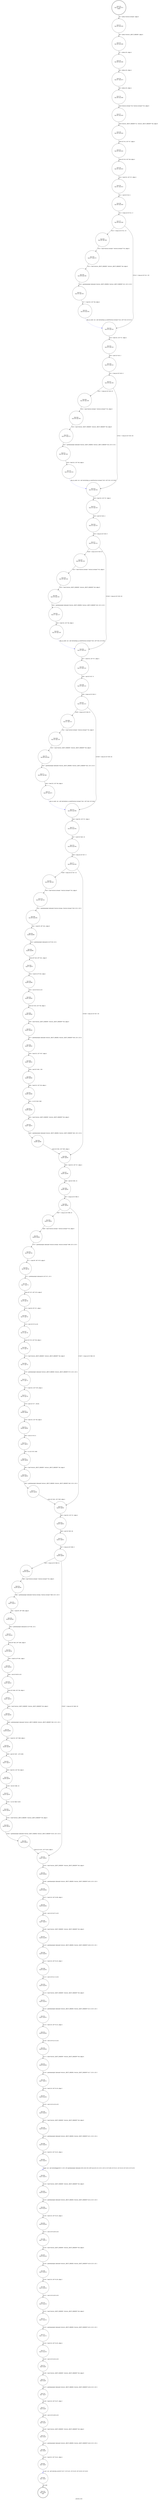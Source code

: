 digraph process_rect {
label="process_rect"
41218 [label="N41218\n(rp:0, ep:0)\nexit", shape="doublecircle"]
41219 [label="N41219\n(rp:151, ep:151)\nentry", shape="doublecircle"]
41219 -> 41221 [label="%5 = alloca %struct.stream*, align 8"]
41221 [label="N41221\n(rp:150, ep:150)", shape="circle"]
41221 -> 41222 [label="%6 = alloca %struct._RECT_ORDER*, align 8"]
41222 [label="N41222\n(rp:149, ep:149)", shape="circle"]
41222 -> 41223 [label="%7 = alloca i32, align 4"]
41223 [label="N41223\n(rp:148, ep:148)", shape="circle"]
41223 -> 41224 [label="%8 = alloca i32, align 4"]
41224 [label="N41224\n(rp:147, ep:147)", shape="circle"]
41224 -> 41225 [label="%9 = alloca i32, align 4"]
41225 [label="N41225\n(rp:146, ep:146)", shape="circle"]
41225 -> 41227 [label="store %struct.stream* %0, %struct.stream** %5, align 8"]
41227 [label="N41227\n(rp:145, ep:145)", shape="circle"]
41227 -> 41229 [label="store %struct._RECT_ORDER* %1, %struct._RECT_ORDER** %6, align 8"]
41229 [label="N41229\n(rp:144, ep:144)", shape="circle"]
41229 -> 41231 [label="store i32 %2, i32* %7, align 4"]
41231 [label="N41231\n(rp:143, ep:143)", shape="circle"]
41231 -> 41234 [label="store i32 %3, i32* %8, align 4"]
41234 [label="N41234\n(rp:142, ep:142)", shape="circle"]
41234 -> 41235 [label="%10 = load i32, i32* %7, align 4"]
41235 [label="N41235\n(rp:141, ep:141)", shape="circle"]
41235 -> 41236 [label="%11 = and i32 %10, 1"]
41236 [label="N41236\n(rp:140, ep:140)", shape="circle"]
41236 -> 41237 [label="%12 = icmp ne i32 %11, 0"]
41237 [label="N41237\n(rp:139, ep:139)", shape="circle"]
41237 -> 41383 [label="[%12 = icmp ne i32 %11, 0]"]
41237 -> 41244 [label="[!(%12 = icmp ne i32 %11, 0)]"]
41239 [label="N41239\n(rp:137, ep:137)", shape="circle"]
41239 -> 41240 [label="%15 = load %struct._RECT_ORDER*, %struct._RECT_ORDER** %6, align 8"]
41240 [label="N41240\n(rp:136, ep:136)", shape="circle"]
41240 -> 41241 [label="%16 = getelementptr inbounds %struct._RECT_ORDER, %struct._RECT_ORDER* %15, i32 0, i32 0"]
41241 [label="N41241\n(rp:135, ep:135)", shape="circle"]
41241 -> 41242 [label="%17 = load i32, i32* %8, align 4"]
41242 [label="N41242\n(rp:134, ep:134)", shape="circle"]
41242 -> 41244 [label="rdp_in_coord --@-- call void @rdp_in_coord(%struct.stream* %14, i16* %16, i32 %17)", style="dashed", color="blue"]
41244 [label="N41244\n(rp:133, ep:133)", shape="circle"]
41244 -> 41245 [label="%19 = load i32, i32* %7, align 4"]
41245 [label="N41245\n(rp:132, ep:132)", shape="circle"]
41245 -> 41246 [label="%20 = and i32 %19, 2"]
41246 [label="N41246\n(rp:131, ep:131)", shape="circle"]
41246 -> 41247 [label="%21 = icmp ne i32 %20, 0"]
41247 [label="N41247\n(rp:130, ep:130)", shape="circle"]
41247 -> 41385 [label="[%21 = icmp ne i32 %20, 0]"]
41247 -> 41254 [label="[!(%21 = icmp ne i32 %20, 0)]"]
41249 [label="N41249\n(rp:128, ep:128)", shape="circle"]
41249 -> 41250 [label="%24 = load %struct._RECT_ORDER*, %struct._RECT_ORDER** %6, align 8"]
41250 [label="N41250\n(rp:127, ep:127)", shape="circle"]
41250 -> 41251 [label="%25 = getelementptr inbounds %struct._RECT_ORDER, %struct._RECT_ORDER* %24, i32 0, i32 1"]
41251 [label="N41251\n(rp:126, ep:126)", shape="circle"]
41251 -> 41252 [label="%26 = load i32, i32* %8, align 4"]
41252 [label="N41252\n(rp:125, ep:125)", shape="circle"]
41252 -> 41254 [label="rdp_in_coord --@-- call void @rdp_in_coord(%struct.stream* %23, i16* %25, i32 %26)", style="dashed", color="blue"]
41254 [label="N41254\n(rp:124, ep:124)", shape="circle"]
41254 -> 41255 [label="%28 = load i32, i32* %7, align 4"]
41255 [label="N41255\n(rp:123, ep:123)", shape="circle"]
41255 -> 41256 [label="%29 = and i32 %28, 4"]
41256 [label="N41256\n(rp:122, ep:122)", shape="circle"]
41256 -> 41257 [label="%30 = icmp ne i32 %29, 0"]
41257 [label="N41257\n(rp:121, ep:121)", shape="circle"]
41257 -> 41387 [label="[%30 = icmp ne i32 %29, 0]"]
41257 -> 41264 [label="[!(%30 = icmp ne i32 %29, 0)]"]
41259 [label="N41259\n(rp:119, ep:119)", shape="circle"]
41259 -> 41260 [label="%33 = load %struct._RECT_ORDER*, %struct._RECT_ORDER** %6, align 8"]
41260 [label="N41260\n(rp:118, ep:118)", shape="circle"]
41260 -> 41261 [label="%34 = getelementptr inbounds %struct._RECT_ORDER, %struct._RECT_ORDER* %33, i32 0, i32 2"]
41261 [label="N41261\n(rp:117, ep:117)", shape="circle"]
41261 -> 41262 [label="%35 = load i32, i32* %8, align 4"]
41262 [label="N41262\n(rp:116, ep:116)", shape="circle"]
41262 -> 41264 [label="rdp_in_coord --@-- call void @rdp_in_coord(%struct.stream* %32, i16* %34, i32 %35)", style="dashed", color="blue"]
41264 [label="N41264\n(rp:115, ep:115)", shape="circle"]
41264 -> 41265 [label="%37 = load i32, i32* %7, align 4"]
41265 [label="N41265\n(rp:114, ep:114)", shape="circle"]
41265 -> 41266 [label="%38 = and i32 %37, 8"]
41266 [label="N41266\n(rp:113, ep:113)", shape="circle"]
41266 -> 41267 [label="%39 = icmp ne i32 %38, 0"]
41267 [label="N41267\n(rp:112, ep:112)", shape="circle"]
41267 -> 41389 [label="[%39 = icmp ne i32 %38, 0]"]
41267 -> 41274 [label="[!(%39 = icmp ne i32 %38, 0)]"]
41269 [label="N41269\n(rp:110, ep:110)", shape="circle"]
41269 -> 41270 [label="%42 = load %struct._RECT_ORDER*, %struct._RECT_ORDER** %6, align 8"]
41270 [label="N41270\n(rp:109, ep:109)", shape="circle"]
41270 -> 41271 [label="%43 = getelementptr inbounds %struct._RECT_ORDER, %struct._RECT_ORDER* %42, i32 0, i32 3"]
41271 [label="N41271\n(rp:108, ep:108)", shape="circle"]
41271 -> 41272 [label="%44 = load i32, i32* %8, align 4"]
41272 [label="N41272\n(rp:107, ep:107)", shape="circle"]
41272 -> 41274 [label="rdp_in_coord --@-- call void @rdp_in_coord(%struct.stream* %41, i16* %43, i32 %44)", style="dashed", color="blue"]
41274 [label="N41274\n(rp:106, ep:106)", shape="circle"]
41274 -> 41275 [label="%46 = load i32, i32* %7, align 4"]
41275 [label="N41275\n(rp:105, ep:105)", shape="circle"]
41275 -> 41276 [label="%47 = and i32 %46, 16"]
41276 [label="N41276\n(rp:104, ep:104)", shape="circle"]
41276 -> 41277 [label="%48 = icmp ne i32 %47, 0"]
41277 [label="N41277\n(rp:103, ep:103)", shape="circle"]
41277 -> 41391 [label="[%48 = icmp ne i32 %47, 0]"]
41277 -> 41296 [label="[!(%48 = icmp ne i32 %47, 0)]"]
41279 [label="N41279\n(rp:101, ep:101)", shape="circle"]
41279 -> 41280 [label="%51 = getelementptr inbounds %struct.stream, %struct.stream* %50, i32 0, i32 0"]
41280 [label="N41280\n(rp:100, ep:100)", shape="circle"]
41280 -> 41281 [label="%52 = load i8*, i8** %51, align 8"]
41281 [label="N41281\n(rp:99, ep:99)", shape="circle"]
41281 -> 41282 [label="%53 = getelementptr inbounds i8, i8* %52, i32 1"]
41282 [label="N41282\n(rp:98, ep:98)", shape="circle"]
41282 -> 41283 [label="store i8* %53, i8** %51, align 8"]
41283 [label="N41283\n(rp:97, ep:97)", shape="circle"]
41283 -> 41284 [label="%54 = load i8, i8* %52, align 1"]
41284 [label="N41284\n(rp:96, ep:96)", shape="circle"]
41284 -> 41285 [label="%55 = zext i8 %54 to i32"]
41285 [label="N41285\n(rp:95, ep:95)", shape="circle"]
41285 -> 41286 [label="store i32 %55, i32* %9, align 4"]
41286 [label="N41286\n(rp:94, ep:94)", shape="circle"]
41286 -> 41287 [label="%56 = load %struct._RECT_ORDER*, %struct._RECT_ORDER** %6, align 8"]
41287 [label="N41287\n(rp:93, ep:93)", shape="circle"]
41287 -> 41288 [label="%57 = getelementptr inbounds %struct._RECT_ORDER, %struct._RECT_ORDER* %56, i32 0, i32 4"]
41288 [label="N41288\n(rp:92, ep:92)", shape="circle"]
41288 -> 41289 [label="%58 = load i32, i32* %57, align 4"]
41289 [label="N41289\n(rp:91, ep:91)", shape="circle"]
41289 -> 41290 [label="%59 = and i32 %58, -256"]
41290 [label="N41290\n(rp:90, ep:90)", shape="circle"]
41290 -> 41291 [label="%60 = load i32, i32* %9, align 4"]
41291 [label="N41291\n(rp:89, ep:89)", shape="circle"]
41291 -> 41292 [label="%61 = or i32 %59, %60"]
41292 [label="N41292\n(rp:88, ep:88)", shape="circle"]
41292 -> 41293 [label="%62 = load %struct._RECT_ORDER*, %struct._RECT_ORDER** %6, align 8"]
41293 [label="N41293\n(rp:87, ep:87)", shape="circle"]
41293 -> 41294 [label="%63 = getelementptr inbounds %struct._RECT_ORDER, %struct._RECT_ORDER* %62, i32 0, i32 4"]
41294 [label="N41294\n(rp:86, ep:86)", shape="circle"]
41294 -> 41296 [label="store i32 %61, i32* %63, align 4"]
41296 [label="N41296\n(rp:85, ep:85)", shape="circle"]
41296 -> 41297 [label="%65 = load i32, i32* %7, align 4"]
41297 [label="N41297\n(rp:84, ep:84)", shape="circle"]
41297 -> 41298 [label="%66 = and i32 %65, 32"]
41298 [label="N41298\n(rp:83, ep:83)", shape="circle"]
41298 -> 41299 [label="%67 = icmp ne i32 %66, 0"]
41299 [label="N41299\n(rp:82, ep:82)", shape="circle"]
41299 -> 41393 [label="[%67 = icmp ne i32 %66, 0]"]
41299 -> 41319 [label="[!(%67 = icmp ne i32 %66, 0)]"]
41301 [label="N41301\n(rp:80, ep:80)", shape="circle"]
41301 -> 41302 [label="%70 = getelementptr inbounds %struct.stream, %struct.stream* %69, i32 0, i32 0"]
41302 [label="N41302\n(rp:79, ep:79)", shape="circle"]
41302 -> 41303 [label="%71 = load i8*, i8** %70, align 8"]
41303 [label="N41303\n(rp:78, ep:78)", shape="circle"]
41303 -> 41304 [label="%72 = getelementptr inbounds i8, i8* %71, i32 1"]
41304 [label="N41304\n(rp:77, ep:77)", shape="circle"]
41304 -> 41305 [label="store i8* %72, i8** %70, align 8"]
41305 [label="N41305\n(rp:76, ep:76)", shape="circle"]
41305 -> 41306 [label="%73 = load i8, i8* %71, align 1"]
41306 [label="N41306\n(rp:75, ep:75)", shape="circle"]
41306 -> 41307 [label="%74 = zext i8 %73 to i32"]
41307 [label="N41307\n(rp:74, ep:74)", shape="circle"]
41307 -> 41308 [label="store i32 %74, i32* %9, align 4"]
41308 [label="N41308\n(rp:73, ep:73)", shape="circle"]
41308 -> 41309 [label="%75 = load %struct._RECT_ORDER*, %struct._RECT_ORDER** %6, align 8"]
41309 [label="N41309\n(rp:72, ep:72)", shape="circle"]
41309 -> 41310 [label="%76 = getelementptr inbounds %struct._RECT_ORDER, %struct._RECT_ORDER* %75, i32 0, i32 4"]
41310 [label="N41310\n(rp:71, ep:71)", shape="circle"]
41310 -> 41311 [label="%77 = load i32, i32* %76, align 4"]
41311 [label="N41311\n(rp:70, ep:70)", shape="circle"]
41311 -> 41312 [label="%78 = and i32 %77, -65281"]
41312 [label="N41312\n(rp:69, ep:69)", shape="circle"]
41312 -> 41313 [label="%79 = load i32, i32* %9, align 4"]
41313 [label="N41313\n(rp:68, ep:68)", shape="circle"]
41313 -> 41314 [label="%80 = shl i32 %79, 8"]
41314 [label="N41314\n(rp:67, ep:67)", shape="circle"]
41314 -> 41315 [label="%81 = or i32 %78, %80"]
41315 [label="N41315\n(rp:66, ep:66)", shape="circle"]
41315 -> 41316 [label="%82 = load %struct._RECT_ORDER*, %struct._RECT_ORDER** %6, align 8"]
41316 [label="N41316\n(rp:65, ep:65)", shape="circle"]
41316 -> 41317 [label="%83 = getelementptr inbounds %struct._RECT_ORDER, %struct._RECT_ORDER* %82, i32 0, i32 4"]
41317 [label="N41317\n(rp:64, ep:64)", shape="circle"]
41317 -> 41319 [label="store i32 %81, i32* %83, align 4"]
41319 [label="N41319\n(rp:63, ep:63)", shape="circle"]
41319 -> 41320 [label="%85 = load i32, i32* %7, align 4"]
41320 [label="N41320\n(rp:62, ep:62)", shape="circle"]
41320 -> 41321 [label="%86 = and i32 %85, 64"]
41321 [label="N41321\n(rp:61, ep:61)", shape="circle"]
41321 -> 41322 [label="%87 = icmp ne i32 %86, 0"]
41322 [label="N41322\n(rp:60, ep:60)", shape="circle"]
41322 -> 41395 [label="[%87 = icmp ne i32 %86, 0]"]
41322 -> 41342 [label="[!(%87 = icmp ne i32 %86, 0)]"]
41324 [label="N41324\n(rp:58, ep:58)", shape="circle"]
41324 -> 41325 [label="%90 = getelementptr inbounds %struct.stream, %struct.stream* %89, i32 0, i32 0"]
41325 [label="N41325\n(rp:57, ep:57)", shape="circle"]
41325 -> 41326 [label="%91 = load i8*, i8** %90, align 8"]
41326 [label="N41326\n(rp:56, ep:56)", shape="circle"]
41326 -> 41327 [label="%92 = getelementptr inbounds i8, i8* %91, i32 1"]
41327 [label="N41327\n(rp:55, ep:55)", shape="circle"]
41327 -> 41328 [label="store i8* %92, i8** %90, align 8"]
41328 [label="N41328\n(rp:54, ep:54)", shape="circle"]
41328 -> 41329 [label="%93 = load i8, i8* %91, align 1"]
41329 [label="N41329\n(rp:53, ep:53)", shape="circle"]
41329 -> 41330 [label="%94 = zext i8 %93 to i32"]
41330 [label="N41330\n(rp:52, ep:52)", shape="circle"]
41330 -> 41331 [label="store i32 %94, i32* %9, align 4"]
41331 [label="N41331\n(rp:51, ep:51)", shape="circle"]
41331 -> 41332 [label="%95 = load %struct._RECT_ORDER*, %struct._RECT_ORDER** %6, align 8"]
41332 [label="N41332\n(rp:50, ep:50)", shape="circle"]
41332 -> 41333 [label="%96 = getelementptr inbounds %struct._RECT_ORDER, %struct._RECT_ORDER* %95, i32 0, i32 4"]
41333 [label="N41333\n(rp:49, ep:49)", shape="circle"]
41333 -> 41334 [label="%97 = load i32, i32* %96, align 4"]
41334 [label="N41334\n(rp:48, ep:48)", shape="circle"]
41334 -> 41335 [label="%98 = and i32 %97, -16711681"]
41335 [label="N41335\n(rp:47, ep:47)", shape="circle"]
41335 -> 41336 [label="%99 = load i32, i32* %9, align 4"]
41336 [label="N41336\n(rp:46, ep:46)", shape="circle"]
41336 -> 41337 [label="%100 = shl i32 %99, 16"]
41337 [label="N41337\n(rp:45, ep:45)", shape="circle"]
41337 -> 41338 [label="%101 = or i32 %98, %100"]
41338 [label="N41338\n(rp:44, ep:44)", shape="circle"]
41338 -> 41339 [label="%102 = load %struct._RECT_ORDER*, %struct._RECT_ORDER** %6, align 8"]
41339 [label="N41339\n(rp:43, ep:43)", shape="circle"]
41339 -> 41340 [label="%103 = getelementptr inbounds %struct._RECT_ORDER, %struct._RECT_ORDER* %102, i32 0, i32 4"]
41340 [label="N41340\n(rp:42, ep:42)", shape="circle"]
41340 -> 41342 [label="store i32 %101, i32* %103, align 4"]
41342 [label="N41342\n(rp:41, ep:41)", shape="circle"]
41342 -> 41343 [label="%105 = load %struct._RECT_ORDER*, %struct._RECT_ORDER** %6, align 8"]
41343 [label="N41343\n(rp:40, ep:40)", shape="circle"]
41343 -> 41344 [label="%106 = getelementptr inbounds %struct._RECT_ORDER, %struct._RECT_ORDER* %105, i32 0, i32 0"]
41344 [label="N41344\n(rp:39, ep:39)", shape="circle"]
41344 -> 41345 [label="%107 = load i16, i16* %106, align 4"]
41345 [label="N41345\n(rp:38, ep:38)", shape="circle"]
41345 -> 41346 [label="%108 = sext i16 %107 to i32"]
41346 [label="N41346\n(rp:37, ep:37)", shape="circle"]
41346 -> 41347 [label="%109 = load %struct._RECT_ORDER*, %struct._RECT_ORDER** %6, align 8"]
41347 [label="N41347\n(rp:36, ep:36)", shape="circle"]
41347 -> 41348 [label="%110 = getelementptr inbounds %struct._RECT_ORDER, %struct._RECT_ORDER* %109, i32 0, i32 1"]
41348 [label="N41348\n(rp:35, ep:35)", shape="circle"]
41348 -> 41349 [label="%111 = load i16, i16* %110, align 2"]
41349 [label="N41349\n(rp:34, ep:34)", shape="circle"]
41349 -> 41350 [label="%112 = sext i16 %111 to i32"]
41350 [label="N41350\n(rp:33, ep:33)", shape="circle"]
41350 -> 41351 [label="%113 = load %struct._RECT_ORDER*, %struct._RECT_ORDER** %6, align 8"]
41351 [label="N41351\n(rp:32, ep:32)", shape="circle"]
41351 -> 41352 [label="%114 = getelementptr inbounds %struct._RECT_ORDER, %struct._RECT_ORDER* %113, i32 0, i32 2"]
41352 [label="N41352\n(rp:31, ep:31)", shape="circle"]
41352 -> 41353 [label="%115 = load i16, i16* %114, align 4"]
41353 [label="N41353\n(rp:30, ep:30)", shape="circle"]
41353 -> 41354 [label="%116 = sext i16 %115 to i32"]
41354 [label="N41354\n(rp:29, ep:29)", shape="circle"]
41354 -> 41355 [label="%117 = load %struct._RECT_ORDER*, %struct._RECT_ORDER** %6, align 8"]
41355 [label="N41355\n(rp:28, ep:28)", shape="circle"]
41355 -> 41356 [label="%118 = getelementptr inbounds %struct._RECT_ORDER, %struct._RECT_ORDER* %117, i32 0, i32 3"]
41356 [label="N41356\n(rp:27, ep:27)", shape="circle"]
41356 -> 41357 [label="%119 = load i16, i16* %118, align 2"]
41357 [label="N41357\n(rp:26, ep:26)", shape="circle"]
41357 -> 41358 [label="%120 = sext i16 %119 to i32"]
41358 [label="N41358\n(rp:25, ep:25)", shape="circle"]
41358 -> 41359 [label="%121 = load %struct._RECT_ORDER*, %struct._RECT_ORDER** %6, align 8"]
41359 [label="N41359\n(rp:24, ep:24)", shape="circle"]
41359 -> 41360 [label="%122 = getelementptr inbounds %struct._RECT_ORDER, %struct._RECT_ORDER* %121, i32 0, i32 4"]
41360 [label="N41360\n(rp:23, ep:23)", shape="circle"]
41360 -> 41361 [label="%123 = load i32, i32* %122, align 4"]
41361 [label="N41361\n(rp:22, ep:22)", shape="circle"]
41361 -> 41362 [label="logger --@-- call void @logger(i32 5, i32 0, i8* getelementptr inbounds ([50 x i8], [50 x i8]* @.str.20.123, i32 0, i32 0), i32 %108, i32 %112, i32 %116, i32 %120, i32 %123)", style="dashed", color="blue"]
41362 [label="N41362\n(rp:21, ep:21)", shape="circle"]
41362 -> 41363 [label="%124 = load %struct._RECT_ORDER*, %struct._RECT_ORDER** %6, align 8"]
41363 [label="N41363\n(rp:20, ep:20)", shape="circle"]
41363 -> 41364 [label="%125 = getelementptr inbounds %struct._RECT_ORDER, %struct._RECT_ORDER* %124, i32 0, i32 0"]
41364 [label="N41364\n(rp:19, ep:19)", shape="circle"]
41364 -> 41365 [label="%126 = load i16, i16* %125, align 4"]
41365 [label="N41365\n(rp:18, ep:18)", shape="circle"]
41365 -> 41366 [label="%127 = sext i16 %126 to i32"]
41366 [label="N41366\n(rp:17, ep:17)", shape="circle"]
41366 -> 41367 [label="%128 = load %struct._RECT_ORDER*, %struct._RECT_ORDER** %6, align 8"]
41367 [label="N41367\n(rp:16, ep:16)", shape="circle"]
41367 -> 41368 [label="%129 = getelementptr inbounds %struct._RECT_ORDER, %struct._RECT_ORDER* %128, i32 0, i32 1"]
41368 [label="N41368\n(rp:15, ep:15)", shape="circle"]
41368 -> 41369 [label="%130 = load i16, i16* %129, align 2"]
41369 [label="N41369\n(rp:14, ep:14)", shape="circle"]
41369 -> 41370 [label="%131 = sext i16 %130 to i32"]
41370 [label="N41370\n(rp:13, ep:13)", shape="circle"]
41370 -> 41371 [label="%132 = load %struct._RECT_ORDER*, %struct._RECT_ORDER** %6, align 8"]
41371 [label="N41371\n(rp:12, ep:12)", shape="circle"]
41371 -> 41372 [label="%133 = getelementptr inbounds %struct._RECT_ORDER, %struct._RECT_ORDER* %132, i32 0, i32 2"]
41372 [label="N41372\n(rp:11, ep:11)", shape="circle"]
41372 -> 41373 [label="%134 = load i16, i16* %133, align 4"]
41373 [label="N41373\n(rp:10, ep:10)", shape="circle"]
41373 -> 41374 [label="%135 = sext i16 %134 to i32"]
41374 [label="N41374\n(rp:9, ep:9)", shape="circle"]
41374 -> 41375 [label="%136 = load %struct._RECT_ORDER*, %struct._RECT_ORDER** %6, align 8"]
41375 [label="N41375\n(rp:8, ep:8)", shape="circle"]
41375 -> 41376 [label="%137 = getelementptr inbounds %struct._RECT_ORDER, %struct._RECT_ORDER* %136, i32 0, i32 3"]
41376 [label="N41376\n(rp:7, ep:7)", shape="circle"]
41376 -> 41377 [label="%138 = load i16, i16* %137, align 2"]
41377 [label="N41377\n(rp:6, ep:6)", shape="circle"]
41377 -> 41378 [label="%139 = sext i16 %138 to i32"]
41378 [label="N41378\n(rp:5, ep:5)", shape="circle"]
41378 -> 41379 [label="%140 = load %struct._RECT_ORDER*, %struct._RECT_ORDER** %6, align 8"]
41379 [label="N41379\n(rp:4, ep:4)", shape="circle"]
41379 -> 41380 [label="%141 = getelementptr inbounds %struct._RECT_ORDER, %struct._RECT_ORDER* %140, i32 0, i32 4"]
41380 [label="N41380\n(rp:3, ep:3)", shape="circle"]
41380 -> 41381 [label="%142 = load i32, i32* %141, align 4"]
41381 [label="N41381\n(rp:2, ep:2)", shape="circle"]
41381 -> 41382 [label="ui_rect --@-- call void @ui_rect(i32 %127, i32 %131, i32 %135, i32 %139, i32 %142)", style="dashed", color="blue"]
41382 [label="N41382\n(rp:1, ep:1)", shape="circle"]
41382 -> 41218 [label="ret void"]
41383 [label="N41383\n(rp:138, ep:138)", shape="circle"]
41383 -> 41239 [label="%14 = load %struct.stream*, %struct.stream** %5, align 8"]
41385 [label="N41385\n(rp:129, ep:129)", shape="circle"]
41385 -> 41249 [label="%23 = load %struct.stream*, %struct.stream** %5, align 8"]
41387 [label="N41387\n(rp:120, ep:120)", shape="circle"]
41387 -> 41259 [label="%32 = load %struct.stream*, %struct.stream** %5, align 8"]
41389 [label="N41389\n(rp:111, ep:111)", shape="circle"]
41389 -> 41269 [label="%41 = load %struct.stream*, %struct.stream** %5, align 8"]
41391 [label="N41391\n(rp:102, ep:102)", shape="circle"]
41391 -> 41279 [label="%50 = load %struct.stream*, %struct.stream** %5, align 8"]
41393 [label="N41393\n(rp:81, ep:81)", shape="circle"]
41393 -> 41301 [label="%69 = load %struct.stream*, %struct.stream** %5, align 8"]
41395 [label="N41395\n(rp:59, ep:59)", shape="circle"]
41395 -> 41324 [label="%89 = load %struct.stream*, %struct.stream** %5, align 8"]
}
